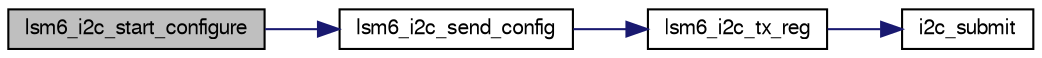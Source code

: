 digraph "lsm6_i2c_start_configure"
{
  edge [fontname="FreeSans",fontsize="10",labelfontname="FreeSans",labelfontsize="10"];
  node [fontname="FreeSans",fontsize="10",shape=record];
  rankdir="LR";
  Node1 [label="lsm6_i2c_start_configure",height=0.2,width=0.4,color="black", fillcolor="grey75", style="filled", fontcolor="black"];
  Node1 -> Node2 [color="midnightblue",fontsize="10",style="solid",fontname="FreeSans"];
  Node2 [label="lsm6_i2c_send_config",height=0.2,width=0.4,color="black", fillcolor="white", style="filled",URL="$lsm6ds33__i2c_8c.html#a6e8eb0a38031bed44b9e6eac21d024b8"];
  Node2 -> Node3 [color="midnightblue",fontsize="10",style="solid",fontname="FreeSans"];
  Node3 [label="lsm6_i2c_tx_reg",height=0.2,width=0.4,color="black", fillcolor="white", style="filled",URL="$lsm6ds33__i2c_8c.html#a87cf567037dbdc26fda85ab1911ca02c"];
  Node3 -> Node4 [color="midnightblue",fontsize="10",style="solid",fontname="FreeSans"];
  Node4 [label="i2c_submit",height=0.2,width=0.4,color="black", fillcolor="white", style="filled",URL="$group__i2c.html#ga4eed48e542a9c71b93372f5a38d7e367",tooltip="Submit a I2C transaction. "];
}
